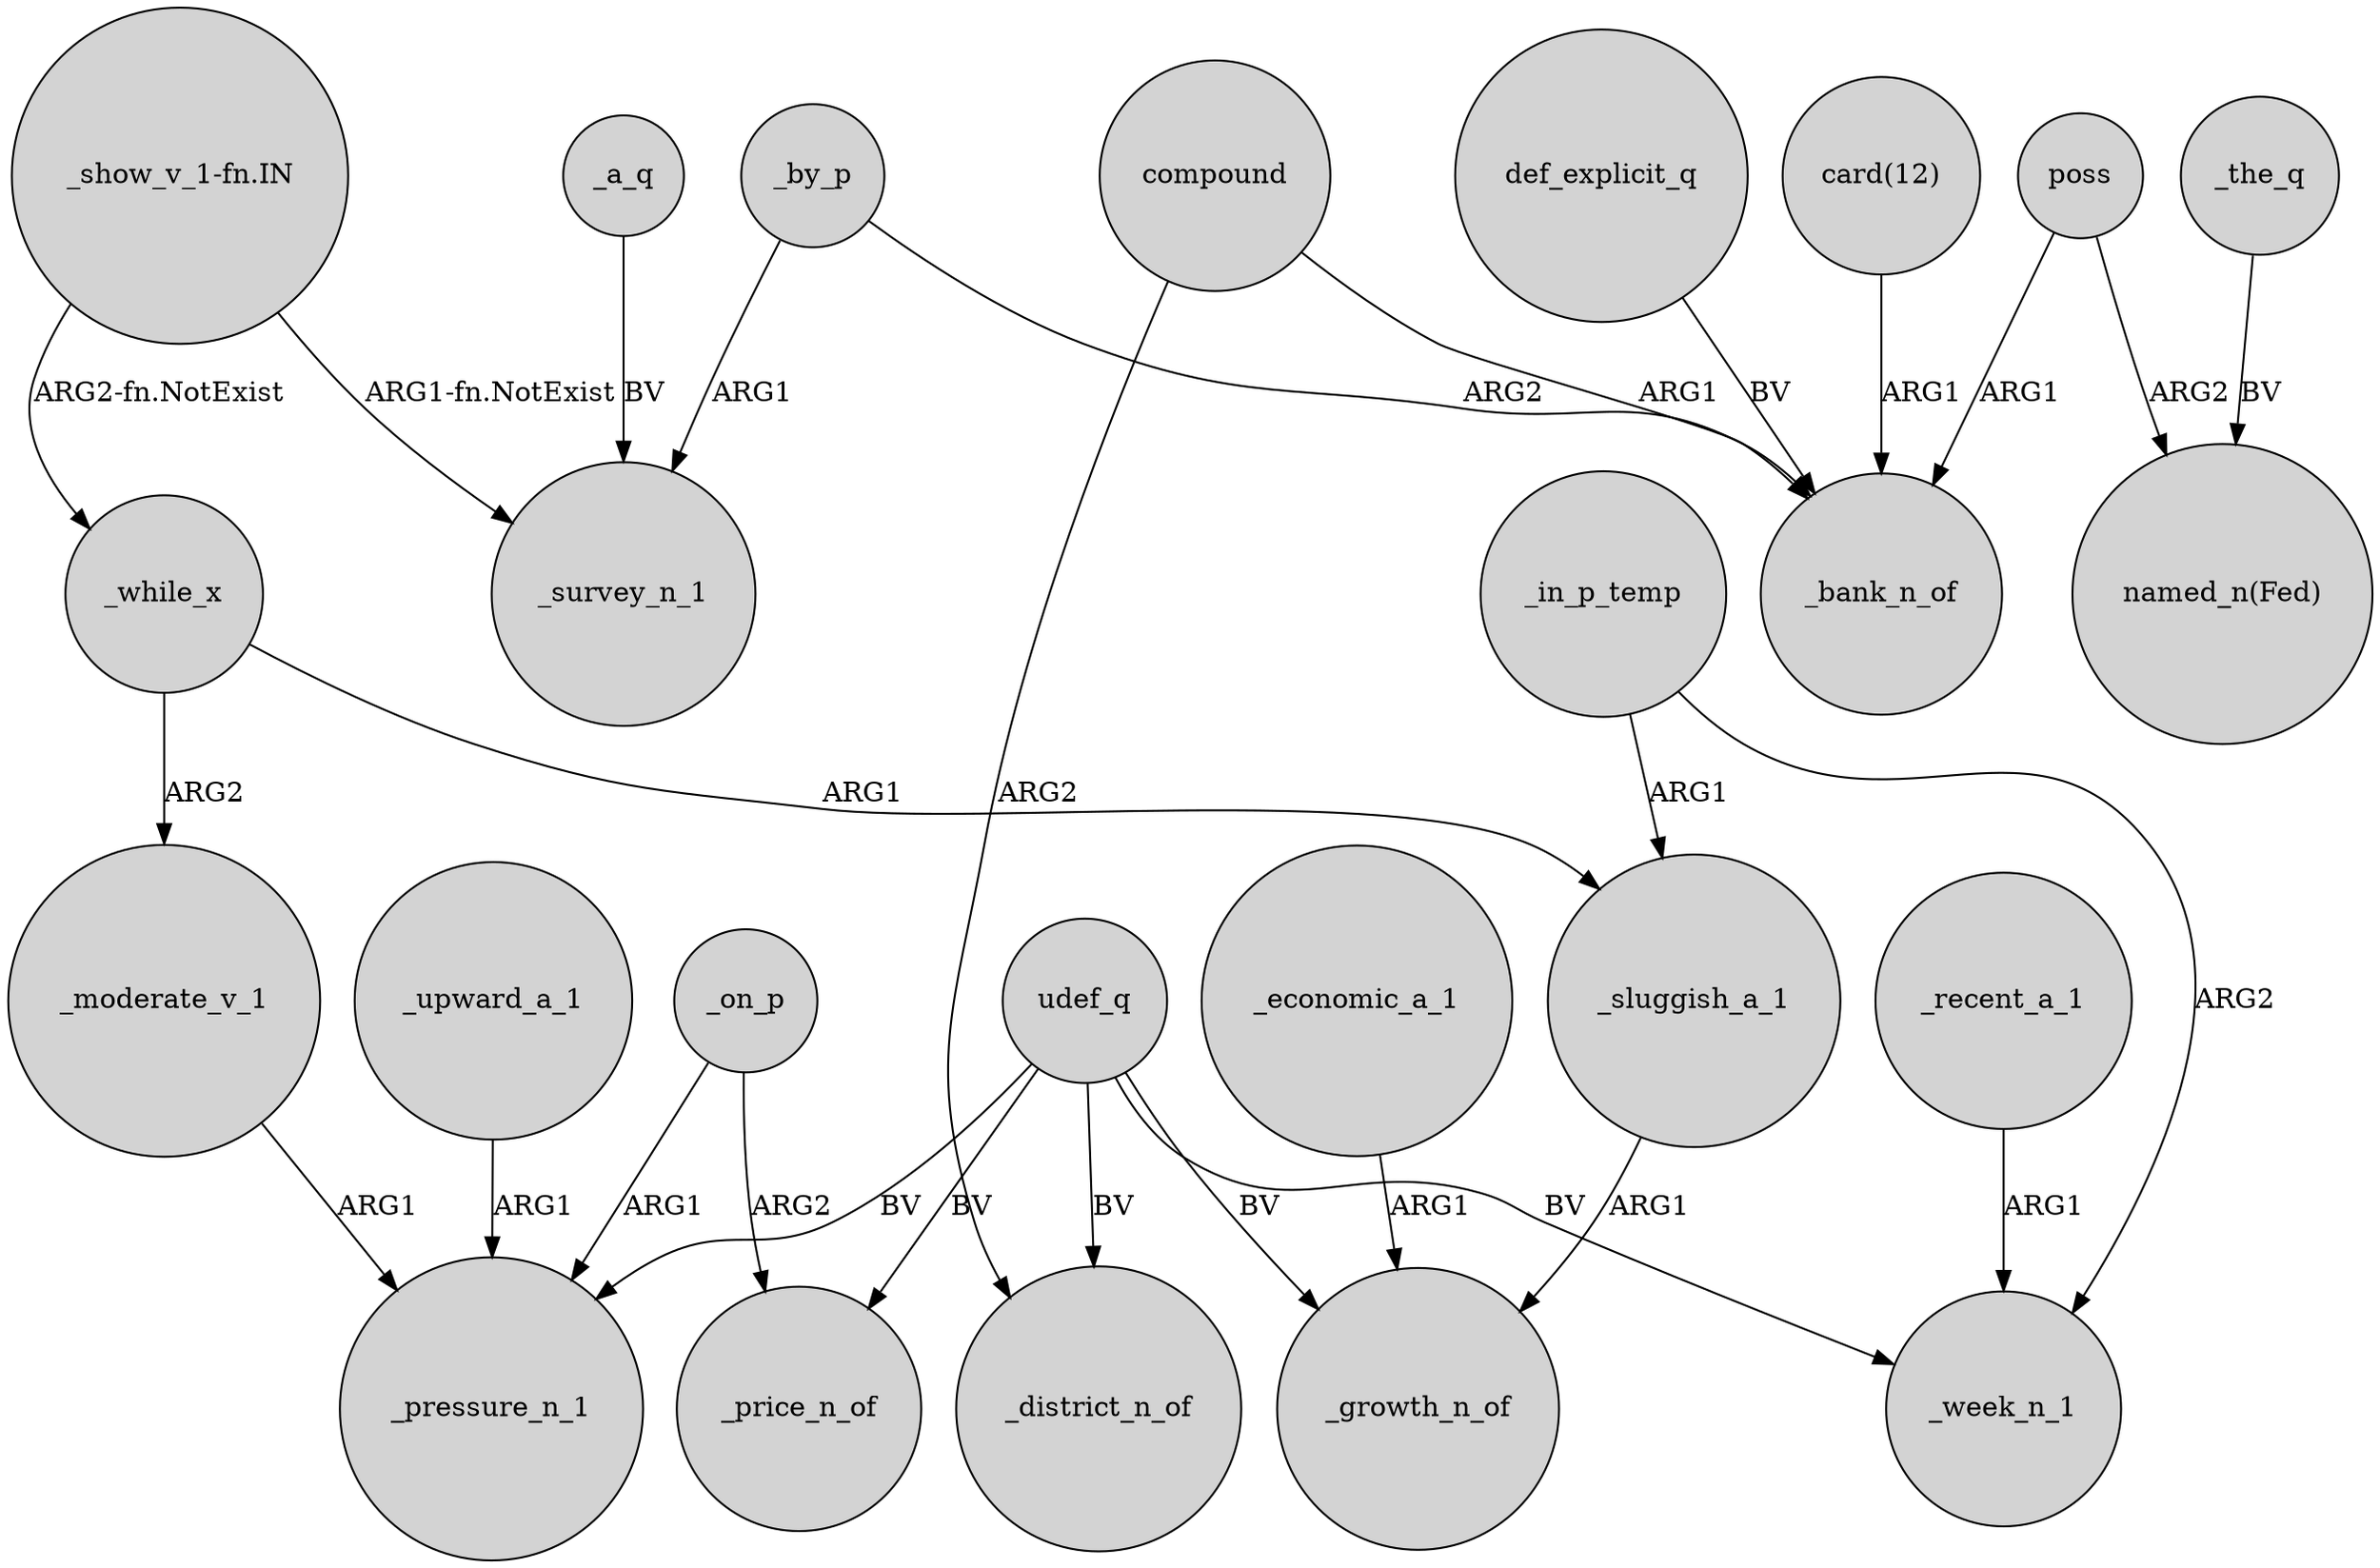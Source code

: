 digraph {
	node [shape=circle style=filled]
	udef_q -> _pressure_n_1 [label=BV]
	_the_q -> "named_n(Fed)" [label=BV]
	poss -> "named_n(Fed)" [label=ARG2]
	udef_q -> _price_n_of [label=BV]
	"_show_v_1-fn.IN" -> _survey_n_1 [label="ARG1-fn.NotExist"]
	_economic_a_1 -> _growth_n_of [label=ARG1]
	_on_p -> _pressure_n_1 [label=ARG1]
	compound -> _bank_n_of [label=ARG1]
	_in_p_temp -> _week_n_1 [label=ARG2]
	_sluggish_a_1 -> _growth_n_of [label=ARG1]
	_in_p_temp -> _sluggish_a_1 [label=ARG1]
	_a_q -> _survey_n_1 [label=BV]
	_while_x -> _sluggish_a_1 [label=ARG1]
	_upward_a_1 -> _pressure_n_1 [label=ARG1]
	poss -> _bank_n_of [label=ARG1]
	compound -> _district_n_of [label=ARG2]
	udef_q -> _week_n_1 [label=BV]
	_while_x -> _moderate_v_1 [label=ARG2]
	_on_p -> _price_n_of [label=ARG2]
	_recent_a_1 -> _week_n_1 [label=ARG1]
	_by_p -> _bank_n_of [label=ARG2]
	def_explicit_q -> _bank_n_of [label=BV]
	udef_q -> _district_n_of [label=BV]
	"card(12)" -> _bank_n_of [label=ARG1]
	udef_q -> _growth_n_of [label=BV]
	_by_p -> _survey_n_1 [label=ARG1]
	"_show_v_1-fn.IN" -> _while_x [label="ARG2-fn.NotExist"]
	_moderate_v_1 -> _pressure_n_1 [label=ARG1]
}
